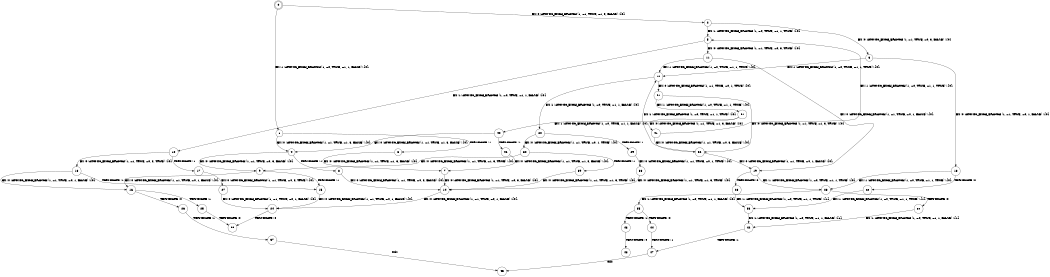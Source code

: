 digraph BCG {
size = "7, 10.5";
center = TRUE;
node [shape = circle];
0 [peripheries = 2];
0 -> 1 [label = "EX !1 !ATOMIC_EXCH_BRANCH (1, +0, TRUE, +1, 1, FALSE) !{0}"];
0 -> 2 [label = "EX !0 !ATOMIC_EXCH_BRANCH (1, +1, TRUE, +1, 3, FALSE) !{0}"];
1 -> 3 [label = "TERMINATE !1"];
1 -> 4 [label = "EX !0 !ATOMIC_EXCH_BRANCH (1, +1, TRUE, +1, 3, FALSE) !{0}"];
2 -> 5 [label = "EX !1 !ATOMIC_EXCH_BRANCH (1, +0, TRUE, +1, 1, TRUE) !{0}"];
2 -> 6 [label = "EX !0 !ATOMIC_EXCH_BRANCH (1, +1, TRUE, +0, 3, FALSE) !{0}"];
3 -> 7 [label = "EX !0 !ATOMIC_EXCH_BRANCH (1, +1, TRUE, +1, 3, FALSE) !{0}"];
4 -> 8 [label = "TERMINATE !1"];
4 -> 9 [label = "EX !0 !ATOMIC_EXCH_BRANCH (1, +1, TRUE, +0, 3, FALSE) !{0}"];
5 -> 10 [label = "EX !1 !ATOMIC_EXCH_BRANCH (1, +0, TRUE, +1, 1, FALSE) !{0}"];
5 -> 11 [label = "EX !0 !ATOMIC_EXCH_BRANCH (1, +1, TRUE, +0, 3, TRUE) !{0}"];
6 -> 12 [label = "EX !1 !ATOMIC_EXCH_BRANCH (1, +0, TRUE, +1, 1, TRUE) !{0}"];
6 -> 13 [label = "EX !0 !ATOMIC_EXCH_BRANCH (1, +1, TRUE, +0, 1, FALSE) !{0}"];
7 -> 14 [label = "EX !0 !ATOMIC_EXCH_BRANCH (1, +1, TRUE, +0, 3, FALSE) !{0}"];
8 -> 14 [label = "EX !0 !ATOMIC_EXCH_BRANCH (1, +1, TRUE, +0, 3, FALSE) !{0}"];
9 -> 15 [label = "TERMINATE !1"];
9 -> 16 [label = "EX !0 !ATOMIC_EXCH_BRANCH (1, +1, TRUE, +0, 1, FALSE) !{0}"];
10 -> 17 [label = "TERMINATE !1"];
10 -> 18 [label = "EX !0 !ATOMIC_EXCH_BRANCH (1, +1, TRUE, +0, 3, TRUE) !{0}"];
11 -> 12 [label = "EX !1 !ATOMIC_EXCH_BRANCH (1, +0, TRUE, +1, 1, TRUE) !{0}"];
11 -> 19 [label = "EX !0 !ATOMIC_EXCH_BRANCH (1, +1, TRUE, +0, 1, FALSE) !{0}"];
12 -> 20 [label = "EX !1 !ATOMIC_EXCH_BRANCH (1, +0, TRUE, +1, 1, FALSE) !{0}"];
12 -> 21 [label = "EX !0 !ATOMIC_EXCH_BRANCH (1, +1, TRUE, +0, 1, TRUE) !{0}"];
13 -> 22 [label = "TERMINATE !0"];
13 -> 23 [label = "EX !1 !ATOMIC_EXCH_BRANCH (1, +0, TRUE, +1, 1, TRUE) !{0}"];
14 -> 24 [label = "EX !0 !ATOMIC_EXCH_BRANCH (1, +1, TRUE, +0, 1, FALSE) !{0}"];
15 -> 24 [label = "EX !0 !ATOMIC_EXCH_BRANCH (1, +1, TRUE, +0, 1, FALSE) !{0}"];
16 -> 25 [label = "TERMINATE !1"];
16 -> 26 [label = "TERMINATE !0"];
17 -> 27 [label = "EX !0 !ATOMIC_EXCH_BRANCH (1, +1, TRUE, +0, 3, TRUE) !{0}"];
18 -> 15 [label = "TERMINATE !1"];
18 -> 16 [label = "EX !0 !ATOMIC_EXCH_BRANCH (1, +1, TRUE, +0, 1, FALSE) !{0}"];
19 -> 28 [label = "TERMINATE !0"];
19 -> 23 [label = "EX !1 !ATOMIC_EXCH_BRANCH (1, +0, TRUE, +1, 1, TRUE) !{0}"];
20 -> 29 [label = "TERMINATE !1"];
20 -> 30 [label = "EX !0 !ATOMIC_EXCH_BRANCH (1, +1, TRUE, +0, 1, TRUE) !{0}"];
21 -> 31 [label = "EX !1 !ATOMIC_EXCH_BRANCH (1, +0, TRUE, +1, 1, TRUE) !{0}"];
21 -> 32 [label = "EX !0 !ATOMIC_EXCH_BRANCH (1, +1, TRUE, +1, 3, TRUE) !{0}"];
22 -> 33 [label = "EX !1 !ATOMIC_EXCH_BRANCH (1, +0, TRUE, +1, 1, TRUE) !{1}"];
23 -> 34 [label = "TERMINATE !0"];
23 -> 35 [label = "EX !1 !ATOMIC_EXCH_BRANCH (1, +0, TRUE, +1, 1, FALSE) !{0}"];
24 -> 36 [label = "TERMINATE !0"];
25 -> 36 [label = "TERMINATE !0"];
26 -> 37 [label = "TERMINATE !1"];
27 -> 24 [label = "EX !0 !ATOMIC_EXCH_BRANCH (1, +1, TRUE, +0, 1, FALSE) !{0}"];
28 -> 33 [label = "EX !1 !ATOMIC_EXCH_BRANCH (1, +0, TRUE, +1, 1, TRUE) !{1}"];
29 -> 38 [label = "EX !0 !ATOMIC_EXCH_BRANCH (1, +1, TRUE, +0, 1, TRUE) !{0}"];
30 -> 39 [label = "TERMINATE !1"];
30 -> 9 [label = "EX !0 !ATOMIC_EXCH_BRANCH (1, +1, TRUE, +1, 3, TRUE) !{0}"];
31 -> 40 [label = "EX !1 !ATOMIC_EXCH_BRANCH (1, +0, TRUE, +1, 1, FALSE) !{0}"];
31 -> 41 [label = "EX !0 !ATOMIC_EXCH_BRANCH (1, +1, TRUE, +1, 3, FALSE) !{0}"];
32 -> 12 [label = "EX !1 !ATOMIC_EXCH_BRANCH (1, +0, TRUE, +1, 1, TRUE) !{0}"];
32 -> 19 [label = "EX !0 !ATOMIC_EXCH_BRANCH (1, +1, TRUE, +0, 1, FALSE) !{0}"];
33 -> 42 [label = "EX !1 !ATOMIC_EXCH_BRANCH (1, +0, TRUE, +1, 1, FALSE) !{1}"];
34 -> 42 [label = "EX !1 !ATOMIC_EXCH_BRANCH (1, +0, TRUE, +1, 1, FALSE) !{1}"];
35 -> 43 [label = "TERMINATE !1"];
35 -> 44 [label = "TERMINATE !0"];
37 -> 45 [label = "exit"];
38 -> 14 [label = "EX !0 !ATOMIC_EXCH_BRANCH (1, +1, TRUE, +1, 3, TRUE) !{0}"];
39 -> 14 [label = "EX !0 !ATOMIC_EXCH_BRANCH (1, +1, TRUE, +1, 3, TRUE) !{0}"];
40 -> 46 [label = "TERMINATE !1"];
40 -> 4 [label = "EX !0 !ATOMIC_EXCH_BRANCH (1, +1, TRUE, +1, 3, FALSE) !{0}"];
41 -> 5 [label = "EX !1 !ATOMIC_EXCH_BRANCH (1, +0, TRUE, +1, 1, TRUE) !{0}"];
41 -> 32 [label = "EX !0 !ATOMIC_EXCH_BRANCH (1, +1, TRUE, +0, 3, FALSE) !{0}"];
42 -> 47 [label = "TERMINATE !1"];
43 -> 48 [label = "TERMINATE !0"];
44 -> 47 [label = "TERMINATE !1"];
46 -> 7 [label = "EX !0 !ATOMIC_EXCH_BRANCH (1, +1, TRUE, +1, 3, FALSE) !{0}"];
47 -> 45 [label = "exit"];
}
